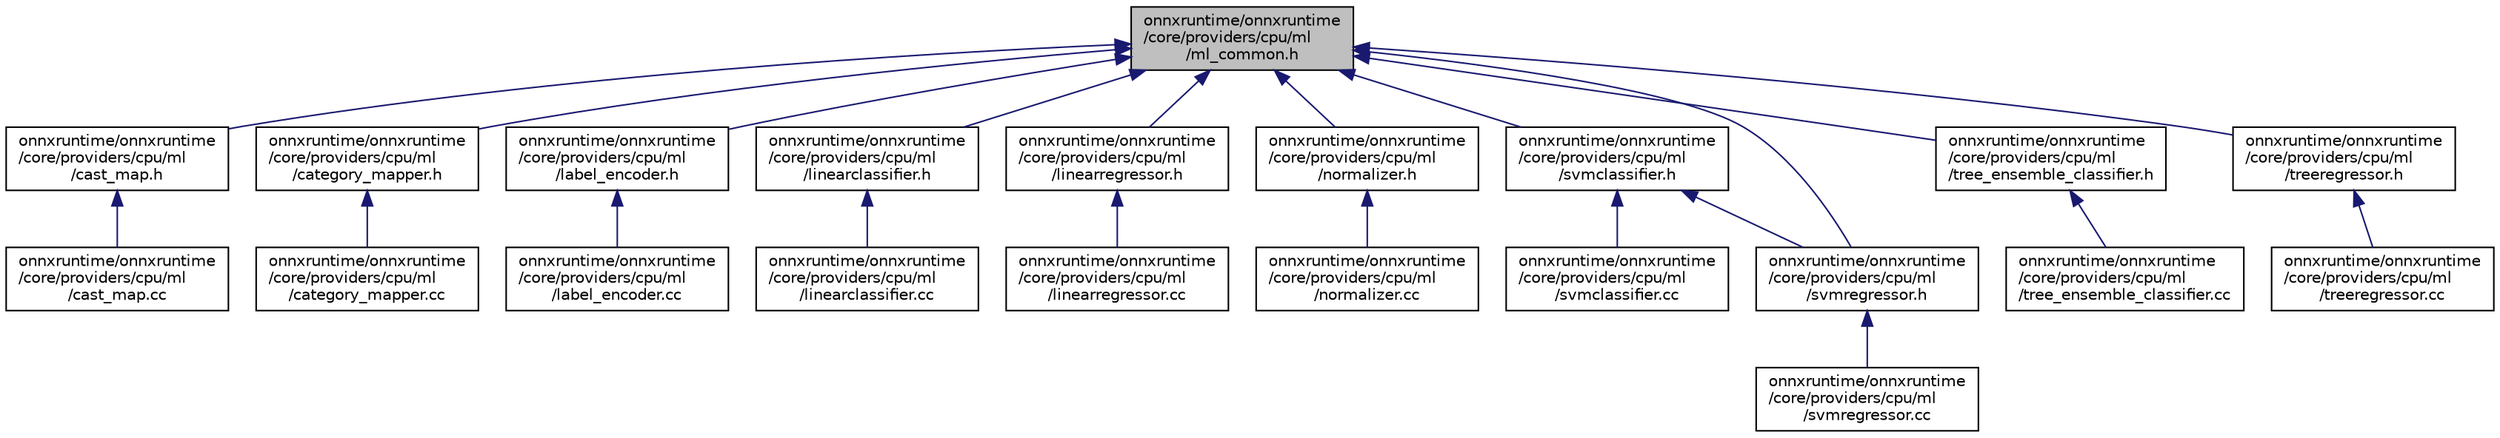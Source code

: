 digraph "onnxruntime/onnxruntime/core/providers/cpu/ml/ml_common.h"
{
  edge [fontname="Helvetica",fontsize="10",labelfontname="Helvetica",labelfontsize="10"];
  node [fontname="Helvetica",fontsize="10",shape=record];
  Node71 [label="onnxruntime/onnxruntime\l/core/providers/cpu/ml\l/ml_common.h",height=0.2,width=0.4,color="black", fillcolor="grey75", style="filled", fontcolor="black"];
  Node71 -> Node72 [dir="back",color="midnightblue",fontsize="10",style="solid",fontname="Helvetica"];
  Node72 [label="onnxruntime/onnxruntime\l/core/providers/cpu/ml\l/cast_map.h",height=0.2,width=0.4,color="black", fillcolor="white", style="filled",URL="$cast__map_8h.html"];
  Node72 -> Node73 [dir="back",color="midnightblue",fontsize="10",style="solid",fontname="Helvetica"];
  Node73 [label="onnxruntime/onnxruntime\l/core/providers/cpu/ml\l/cast_map.cc",height=0.2,width=0.4,color="black", fillcolor="white", style="filled",URL="$cast__map_8cc.html"];
  Node71 -> Node74 [dir="back",color="midnightblue",fontsize="10",style="solid",fontname="Helvetica"];
  Node74 [label="onnxruntime/onnxruntime\l/core/providers/cpu/ml\l/category_mapper.h",height=0.2,width=0.4,color="black", fillcolor="white", style="filled",URL="$category__mapper_8h.html"];
  Node74 -> Node75 [dir="back",color="midnightblue",fontsize="10",style="solid",fontname="Helvetica"];
  Node75 [label="onnxruntime/onnxruntime\l/core/providers/cpu/ml\l/category_mapper.cc",height=0.2,width=0.4,color="black", fillcolor="white", style="filled",URL="$category__mapper_8cc.html"];
  Node71 -> Node76 [dir="back",color="midnightblue",fontsize="10",style="solid",fontname="Helvetica"];
  Node76 [label="onnxruntime/onnxruntime\l/core/providers/cpu/ml\l/label_encoder.h",height=0.2,width=0.4,color="black", fillcolor="white", style="filled",URL="$label__encoder_8h.html"];
  Node76 -> Node77 [dir="back",color="midnightblue",fontsize="10",style="solid",fontname="Helvetica"];
  Node77 [label="onnxruntime/onnxruntime\l/core/providers/cpu/ml\l/label_encoder.cc",height=0.2,width=0.4,color="black", fillcolor="white", style="filled",URL="$label__encoder_8cc.html"];
  Node71 -> Node78 [dir="back",color="midnightblue",fontsize="10",style="solid",fontname="Helvetica"];
  Node78 [label="onnxruntime/onnxruntime\l/core/providers/cpu/ml\l/linearclassifier.h",height=0.2,width=0.4,color="black", fillcolor="white", style="filled",URL="$linearclassifier_8h.html"];
  Node78 -> Node79 [dir="back",color="midnightblue",fontsize="10",style="solid",fontname="Helvetica"];
  Node79 [label="onnxruntime/onnxruntime\l/core/providers/cpu/ml\l/linearclassifier.cc",height=0.2,width=0.4,color="black", fillcolor="white", style="filled",URL="$linearclassifier_8cc.html"];
  Node71 -> Node80 [dir="back",color="midnightblue",fontsize="10",style="solid",fontname="Helvetica"];
  Node80 [label="onnxruntime/onnxruntime\l/core/providers/cpu/ml\l/linearregressor.h",height=0.2,width=0.4,color="black", fillcolor="white", style="filled",URL="$linearregressor_8h.html"];
  Node80 -> Node81 [dir="back",color="midnightblue",fontsize="10",style="solid",fontname="Helvetica"];
  Node81 [label="onnxruntime/onnxruntime\l/core/providers/cpu/ml\l/linearregressor.cc",height=0.2,width=0.4,color="black", fillcolor="white", style="filled",URL="$linearregressor_8cc.html"];
  Node71 -> Node82 [dir="back",color="midnightblue",fontsize="10",style="solid",fontname="Helvetica"];
  Node82 [label="onnxruntime/onnxruntime\l/core/providers/cpu/ml\l/normalizer.h",height=0.2,width=0.4,color="black", fillcolor="white", style="filled",URL="$normalizer_8h.html"];
  Node82 -> Node83 [dir="back",color="midnightblue",fontsize="10",style="solid",fontname="Helvetica"];
  Node83 [label="onnxruntime/onnxruntime\l/core/providers/cpu/ml\l/normalizer.cc",height=0.2,width=0.4,color="black", fillcolor="white", style="filled",URL="$normalizer_8cc.html"];
  Node71 -> Node84 [dir="back",color="midnightblue",fontsize="10",style="solid",fontname="Helvetica"];
  Node84 [label="onnxruntime/onnxruntime\l/core/providers/cpu/ml\l/svmclassifier.h",height=0.2,width=0.4,color="black", fillcolor="white", style="filled",URL="$svmclassifier_8h.html"];
  Node84 -> Node85 [dir="back",color="midnightblue",fontsize="10",style="solid",fontname="Helvetica"];
  Node85 [label="onnxruntime/onnxruntime\l/core/providers/cpu/ml\l/svmclassifier.cc",height=0.2,width=0.4,color="black", fillcolor="white", style="filled",URL="$svmclassifier_8cc.html"];
  Node84 -> Node86 [dir="back",color="midnightblue",fontsize="10",style="solid",fontname="Helvetica"];
  Node86 [label="onnxruntime/onnxruntime\l/core/providers/cpu/ml\l/svmregressor.h",height=0.2,width=0.4,color="black", fillcolor="white", style="filled",URL="$svmregressor_8h.html"];
  Node86 -> Node87 [dir="back",color="midnightblue",fontsize="10",style="solid",fontname="Helvetica"];
  Node87 [label="onnxruntime/onnxruntime\l/core/providers/cpu/ml\l/svmregressor.cc",height=0.2,width=0.4,color="black", fillcolor="white", style="filled",URL="$svmregressor_8cc.html"];
  Node71 -> Node86 [dir="back",color="midnightblue",fontsize="10",style="solid",fontname="Helvetica"];
  Node71 -> Node88 [dir="back",color="midnightblue",fontsize="10",style="solid",fontname="Helvetica"];
  Node88 [label="onnxruntime/onnxruntime\l/core/providers/cpu/ml\l/tree_ensemble_classifier.h",height=0.2,width=0.4,color="black", fillcolor="white", style="filled",URL="$tree__ensemble__classifier_8h.html"];
  Node88 -> Node89 [dir="back",color="midnightblue",fontsize="10",style="solid",fontname="Helvetica"];
  Node89 [label="onnxruntime/onnxruntime\l/core/providers/cpu/ml\l/tree_ensemble_classifier.cc",height=0.2,width=0.4,color="black", fillcolor="white", style="filled",URL="$tree__ensemble__classifier_8cc.html"];
  Node71 -> Node90 [dir="back",color="midnightblue",fontsize="10",style="solid",fontname="Helvetica"];
  Node90 [label="onnxruntime/onnxruntime\l/core/providers/cpu/ml\l/treeregressor.h",height=0.2,width=0.4,color="black", fillcolor="white", style="filled",URL="$treeregressor_8h.html"];
  Node90 -> Node91 [dir="back",color="midnightblue",fontsize="10",style="solid",fontname="Helvetica"];
  Node91 [label="onnxruntime/onnxruntime\l/core/providers/cpu/ml\l/treeregressor.cc",height=0.2,width=0.4,color="black", fillcolor="white", style="filled",URL="$treeregressor_8cc.html"];
}
